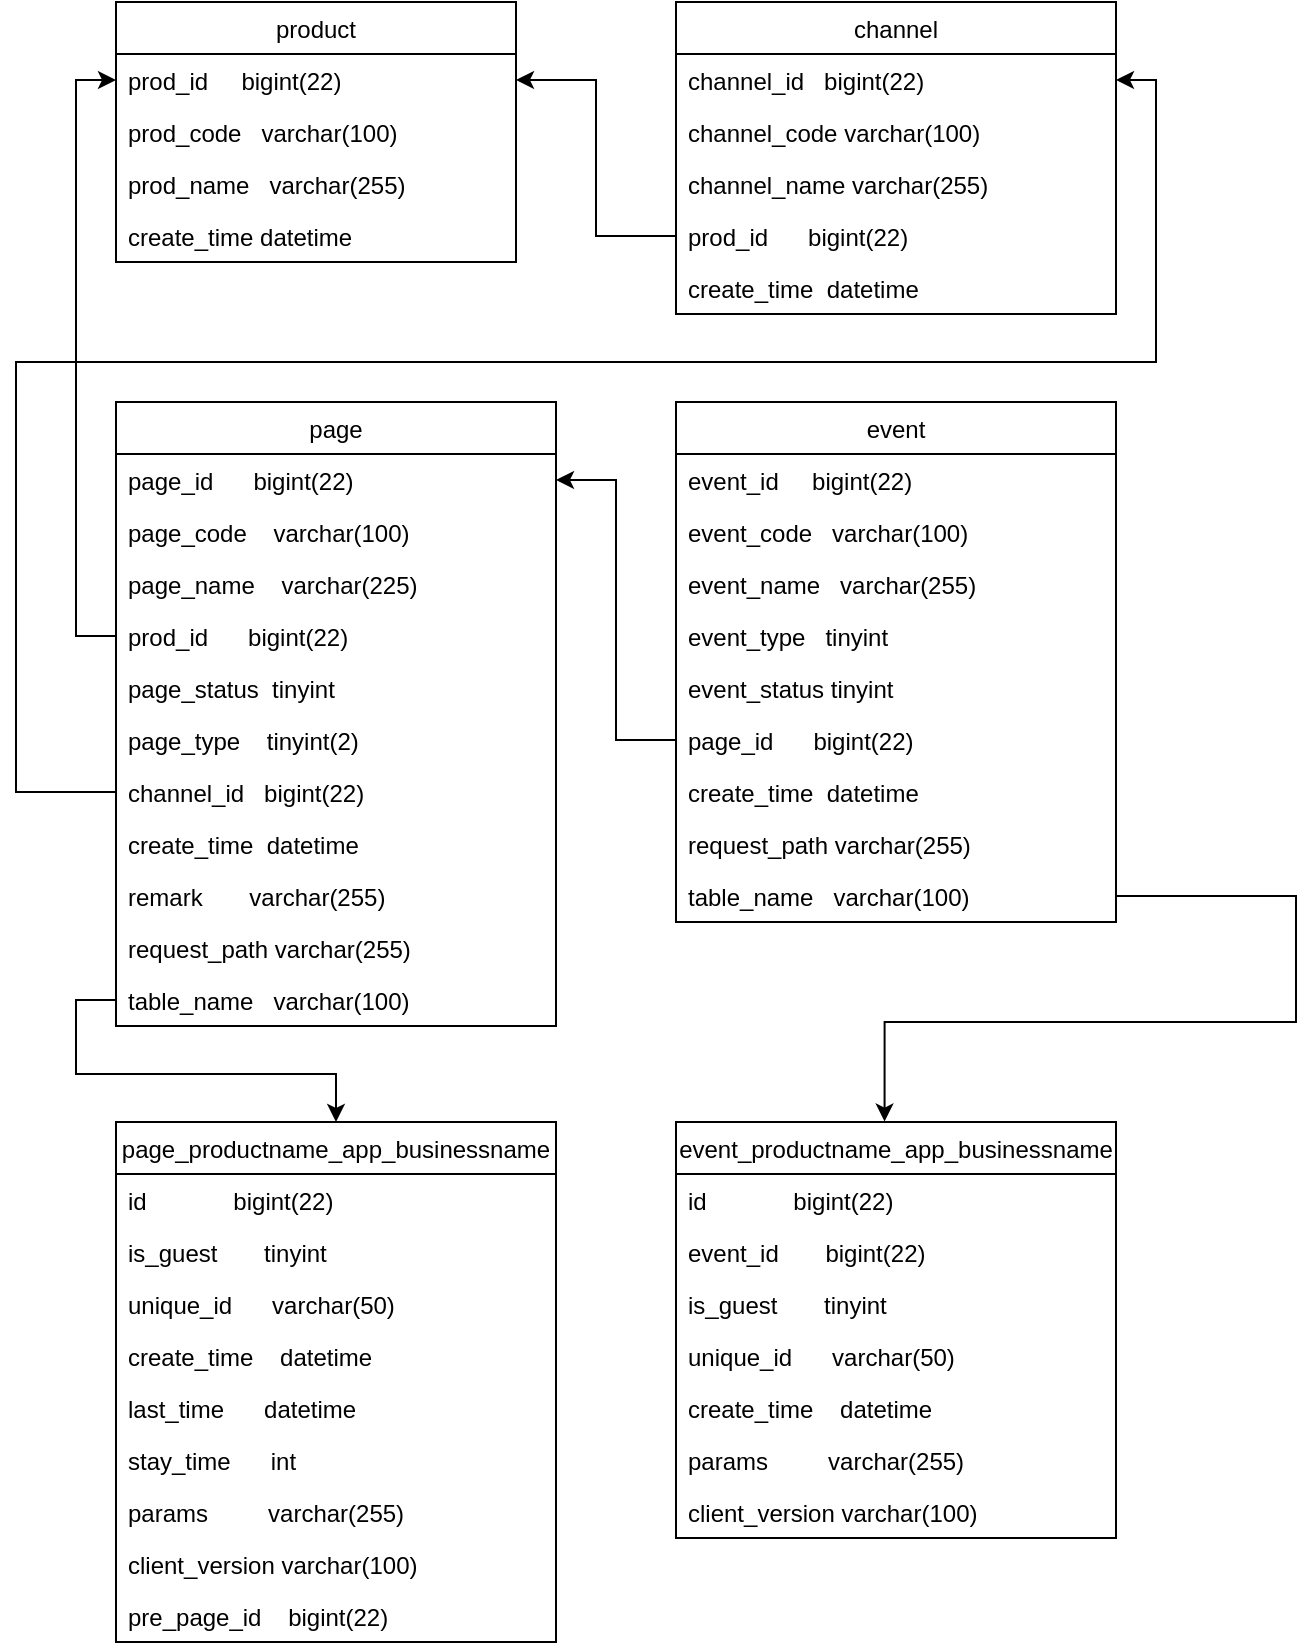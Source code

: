 <mxfile version="14.6.13" type="github">
  <diagram id="iwTj0vibkxEMLBBduAxx" name="第 1 页">
    <mxGraphModel dx="950" dy="435" grid="1" gridSize="10" guides="1" tooltips="1" connect="1" arrows="1" fold="1" page="1" pageScale="1" pageWidth="827" pageHeight="1169" math="0" shadow="0">
      <root>
        <mxCell id="0" />
        <mxCell id="1" parent="0" />
        <mxCell id="eVMJsNUpBM0sj28e-GxP-1" value="product" style="swimlane;fontStyle=0;childLayout=stackLayout;horizontal=1;startSize=26;fillColor=none;horizontalStack=0;resizeParent=1;resizeParentMax=0;resizeLast=0;collapsible=1;marginBottom=0;" parent="1" vertex="1">
          <mxGeometry x="100" y="120" width="200" height="130" as="geometry" />
        </mxCell>
        <mxCell id="eVMJsNUpBM0sj28e-GxP-2" value="prod_id     bigint(22)" style="text;strokeColor=none;fillColor=none;align=left;verticalAlign=top;spacingLeft=4;spacingRight=4;overflow=hidden;rotatable=0;points=[[0,0.5],[1,0.5]];portConstraint=eastwest;" parent="eVMJsNUpBM0sj28e-GxP-1" vertex="1">
          <mxGeometry y="26" width="200" height="26" as="geometry" />
        </mxCell>
        <mxCell id="eVMJsNUpBM0sj28e-GxP-3" value="prod_code   varchar(100) " style="text;strokeColor=none;fillColor=none;align=left;verticalAlign=top;spacingLeft=4;spacingRight=4;overflow=hidden;rotatable=0;points=[[0,0.5],[1,0.5]];portConstraint=eastwest;" parent="eVMJsNUpBM0sj28e-GxP-1" vertex="1">
          <mxGeometry y="52" width="200" height="26" as="geometry" />
        </mxCell>
        <mxCell id="eVMJsNUpBM0sj28e-GxP-4" value="prod_name   varchar(255) " style="text;strokeColor=none;fillColor=none;align=left;verticalAlign=top;spacingLeft=4;spacingRight=4;overflow=hidden;rotatable=0;points=[[0,0.5],[1,0.5]];portConstraint=eastwest;" parent="eVMJsNUpBM0sj28e-GxP-1" vertex="1">
          <mxGeometry y="78" width="200" height="26" as="geometry" />
        </mxCell>
        <mxCell id="eVMJsNUpBM0sj28e-GxP-5" value="create_time datetime" style="text;strokeColor=none;fillColor=none;align=left;verticalAlign=top;spacingLeft=4;spacingRight=4;overflow=hidden;rotatable=0;points=[[0,0.5],[1,0.5]];portConstraint=eastwest;" parent="eVMJsNUpBM0sj28e-GxP-1" vertex="1">
          <mxGeometry y="104" width="200" height="26" as="geometry" />
        </mxCell>
        <mxCell id="eVMJsNUpBM0sj28e-GxP-6" value="channel" style="swimlane;fontStyle=0;childLayout=stackLayout;horizontal=1;startSize=26;fillColor=none;horizontalStack=0;resizeParent=1;resizeParentMax=0;resizeLast=0;collapsible=1;marginBottom=0;" parent="1" vertex="1">
          <mxGeometry x="380" y="120" width="220" height="156" as="geometry" />
        </mxCell>
        <mxCell id="eVMJsNUpBM0sj28e-GxP-7" value="channel_id   bigint(22)" style="text;strokeColor=none;fillColor=none;align=left;verticalAlign=top;spacingLeft=4;spacingRight=4;overflow=hidden;rotatable=0;points=[[0,0.5],[1,0.5]];portConstraint=eastwest;" parent="eVMJsNUpBM0sj28e-GxP-6" vertex="1">
          <mxGeometry y="26" width="220" height="26" as="geometry" />
        </mxCell>
        <mxCell id="eVMJsNUpBM0sj28e-GxP-8" value="channel_code varchar(100)" style="text;strokeColor=none;fillColor=none;align=left;verticalAlign=top;spacingLeft=4;spacingRight=4;overflow=hidden;rotatable=0;points=[[0,0.5],[1,0.5]];portConstraint=eastwest;" parent="eVMJsNUpBM0sj28e-GxP-6" vertex="1">
          <mxGeometry y="52" width="220" height="26" as="geometry" />
        </mxCell>
        <mxCell id="eVMJsNUpBM0sj28e-GxP-9" value="channel_name varchar(255)" style="text;strokeColor=none;fillColor=none;align=left;verticalAlign=top;spacingLeft=4;spacingRight=4;overflow=hidden;rotatable=0;points=[[0,0.5],[1,0.5]];portConstraint=eastwest;" parent="eVMJsNUpBM0sj28e-GxP-6" vertex="1">
          <mxGeometry y="78" width="220" height="26" as="geometry" />
        </mxCell>
        <mxCell id="eVMJsNUpBM0sj28e-GxP-10" value="prod_id      bigint(22)" style="text;strokeColor=none;fillColor=none;align=left;verticalAlign=top;spacingLeft=4;spacingRight=4;overflow=hidden;rotatable=0;points=[[0,0.5],[1,0.5]];portConstraint=eastwest;" parent="eVMJsNUpBM0sj28e-GxP-6" vertex="1">
          <mxGeometry y="104" width="220" height="26" as="geometry" />
        </mxCell>
        <mxCell id="eVMJsNUpBM0sj28e-GxP-12" value="create_time  datetime" style="text;strokeColor=none;fillColor=none;align=left;verticalAlign=top;spacingLeft=4;spacingRight=4;overflow=hidden;rotatable=0;points=[[0,0.5],[1,0.5]];portConstraint=eastwest;" parent="eVMJsNUpBM0sj28e-GxP-6" vertex="1">
          <mxGeometry y="130" width="220" height="26" as="geometry" />
        </mxCell>
        <mxCell id="bQga--vCsH2C9X24fxby-1" value="page" style="swimlane;fontStyle=0;childLayout=stackLayout;horizontal=1;startSize=26;fillColor=none;horizontalStack=0;resizeParent=1;resizeParentMax=0;resizeLast=0;collapsible=1;marginBottom=0;" vertex="1" parent="1">
          <mxGeometry x="100" y="320" width="220" height="312" as="geometry" />
        </mxCell>
        <mxCell id="bQga--vCsH2C9X24fxby-2" value="page_id      bigint(22)" style="text;strokeColor=none;fillColor=none;align=left;verticalAlign=top;spacingLeft=4;spacingRight=4;overflow=hidden;rotatable=0;points=[[0,0.5],[1,0.5]];portConstraint=eastwest;" vertex="1" parent="bQga--vCsH2C9X24fxby-1">
          <mxGeometry y="26" width="220" height="26" as="geometry" />
        </mxCell>
        <mxCell id="bQga--vCsH2C9X24fxby-3" value="page_code    varchar(100)" style="text;strokeColor=none;fillColor=none;align=left;verticalAlign=top;spacingLeft=4;spacingRight=4;overflow=hidden;rotatable=0;points=[[0,0.5],[1,0.5]];portConstraint=eastwest;" vertex="1" parent="bQga--vCsH2C9X24fxby-1">
          <mxGeometry y="52" width="220" height="26" as="geometry" />
        </mxCell>
        <mxCell id="bQga--vCsH2C9X24fxby-4" value="page_name    varchar(225)" style="text;strokeColor=none;fillColor=none;align=left;verticalAlign=top;spacingLeft=4;spacingRight=4;overflow=hidden;rotatable=0;points=[[0,0.5],[1,0.5]];portConstraint=eastwest;" vertex="1" parent="bQga--vCsH2C9X24fxby-1">
          <mxGeometry y="78" width="220" height="26" as="geometry" />
        </mxCell>
        <mxCell id="bQga--vCsH2C9X24fxby-5" value="prod_id      bigint(22)" style="text;strokeColor=none;fillColor=none;align=left;verticalAlign=top;spacingLeft=4;spacingRight=4;overflow=hidden;rotatable=0;points=[[0,0.5],[1,0.5]];portConstraint=eastwest;" vertex="1" parent="bQga--vCsH2C9X24fxby-1">
          <mxGeometry y="104" width="220" height="26" as="geometry" />
        </mxCell>
        <mxCell id="bQga--vCsH2C9X24fxby-6" value="page_status  tinyint" style="text;strokeColor=none;fillColor=none;align=left;verticalAlign=top;spacingLeft=4;spacingRight=4;overflow=hidden;rotatable=0;points=[[0,0.5],[1,0.5]];portConstraint=eastwest;" vertex="1" parent="bQga--vCsH2C9X24fxby-1">
          <mxGeometry y="130" width="220" height="26" as="geometry" />
        </mxCell>
        <mxCell id="bQga--vCsH2C9X24fxby-7" value="page_type    tinyint(2)" style="text;strokeColor=none;fillColor=none;align=left;verticalAlign=top;spacingLeft=4;spacingRight=4;overflow=hidden;rotatable=0;points=[[0,0.5],[1,0.5]];portConstraint=eastwest;" vertex="1" parent="bQga--vCsH2C9X24fxby-1">
          <mxGeometry y="156" width="220" height="26" as="geometry" />
        </mxCell>
        <mxCell id="bQga--vCsH2C9X24fxby-8" value="channel_id   bigint(22)" style="text;strokeColor=none;fillColor=none;align=left;verticalAlign=top;spacingLeft=4;spacingRight=4;overflow=hidden;rotatable=0;points=[[0,0.5],[1,0.5]];portConstraint=eastwest;" vertex="1" parent="bQga--vCsH2C9X24fxby-1">
          <mxGeometry y="182" width="220" height="26" as="geometry" />
        </mxCell>
        <mxCell id="bQga--vCsH2C9X24fxby-9" value="create_time  datetime" style="text;strokeColor=none;fillColor=none;align=left;verticalAlign=top;spacingLeft=4;spacingRight=4;overflow=hidden;rotatable=0;points=[[0,0.5],[1,0.5]];portConstraint=eastwest;" vertex="1" parent="bQga--vCsH2C9X24fxby-1">
          <mxGeometry y="208" width="220" height="26" as="geometry" />
        </mxCell>
        <mxCell id="bQga--vCsH2C9X24fxby-12" value="remark       varchar(255)" style="text;strokeColor=none;fillColor=none;align=left;verticalAlign=top;spacingLeft=4;spacingRight=4;overflow=hidden;rotatable=0;points=[[0,0.5],[1,0.5]];portConstraint=eastwest;" vertex="1" parent="bQga--vCsH2C9X24fxby-1">
          <mxGeometry y="234" width="220" height="26" as="geometry" />
        </mxCell>
        <mxCell id="bQga--vCsH2C9X24fxby-13" value="request_path varchar(255)" style="text;strokeColor=none;fillColor=none;align=left;verticalAlign=top;spacingLeft=4;spacingRight=4;overflow=hidden;rotatable=0;points=[[0,0.5],[1,0.5]];portConstraint=eastwest;" vertex="1" parent="bQga--vCsH2C9X24fxby-1">
          <mxGeometry y="260" width="220" height="26" as="geometry" />
        </mxCell>
        <mxCell id="bQga--vCsH2C9X24fxby-14" value="table_name   varchar(100)" style="text;strokeColor=none;fillColor=none;align=left;verticalAlign=top;spacingLeft=4;spacingRight=4;overflow=hidden;rotatable=0;points=[[0,0.5],[1,0.5]];portConstraint=eastwest;" vertex="1" parent="bQga--vCsH2C9X24fxby-1">
          <mxGeometry y="286" width="220" height="26" as="geometry" />
        </mxCell>
        <mxCell id="bQga--vCsH2C9X24fxby-15" value="event" style="swimlane;fontStyle=0;childLayout=stackLayout;horizontal=1;startSize=26;fillColor=none;horizontalStack=0;resizeParent=1;resizeParentMax=0;resizeLast=0;collapsible=1;marginBottom=0;" vertex="1" parent="1">
          <mxGeometry x="380" y="320" width="220" height="260" as="geometry" />
        </mxCell>
        <mxCell id="bQga--vCsH2C9X24fxby-16" value="event_id     bigint(22)" style="text;strokeColor=none;fillColor=none;align=left;verticalAlign=top;spacingLeft=4;spacingRight=4;overflow=hidden;rotatable=0;points=[[0,0.5],[1,0.5]];portConstraint=eastwest;" vertex="1" parent="bQga--vCsH2C9X24fxby-15">
          <mxGeometry y="26" width="220" height="26" as="geometry" />
        </mxCell>
        <mxCell id="bQga--vCsH2C9X24fxby-17" value="event_code   varchar(100)" style="text;strokeColor=none;fillColor=none;align=left;verticalAlign=top;spacingLeft=4;spacingRight=4;overflow=hidden;rotatable=0;points=[[0,0.5],[1,0.5]];portConstraint=eastwest;" vertex="1" parent="bQga--vCsH2C9X24fxby-15">
          <mxGeometry y="52" width="220" height="26" as="geometry" />
        </mxCell>
        <mxCell id="bQga--vCsH2C9X24fxby-18" value="event_name   varchar(255)" style="text;strokeColor=none;fillColor=none;align=left;verticalAlign=top;spacingLeft=4;spacingRight=4;overflow=hidden;rotatable=0;points=[[0,0.5],[1,0.5]];portConstraint=eastwest;" vertex="1" parent="bQga--vCsH2C9X24fxby-15">
          <mxGeometry y="78" width="220" height="26" as="geometry" />
        </mxCell>
        <mxCell id="bQga--vCsH2C9X24fxby-19" value="event_type   tinyint" style="text;strokeColor=none;fillColor=none;align=left;verticalAlign=top;spacingLeft=4;spacingRight=4;overflow=hidden;rotatable=0;points=[[0,0.5],[1,0.5]];portConstraint=eastwest;" vertex="1" parent="bQga--vCsH2C9X24fxby-15">
          <mxGeometry y="104" width="220" height="26" as="geometry" />
        </mxCell>
        <mxCell id="bQga--vCsH2C9X24fxby-20" value="event_status tinyint" style="text;strokeColor=none;fillColor=none;align=left;verticalAlign=top;spacingLeft=4;spacingRight=4;overflow=hidden;rotatable=0;points=[[0,0.5],[1,0.5]];portConstraint=eastwest;" vertex="1" parent="bQga--vCsH2C9X24fxby-15">
          <mxGeometry y="130" width="220" height="26" as="geometry" />
        </mxCell>
        <mxCell id="bQga--vCsH2C9X24fxby-21" value="page_id      bigint(22)" style="text;strokeColor=none;fillColor=none;align=left;verticalAlign=top;spacingLeft=4;spacingRight=4;overflow=hidden;rotatable=0;points=[[0,0.5],[1,0.5]];portConstraint=eastwest;" vertex="1" parent="bQga--vCsH2C9X24fxby-15">
          <mxGeometry y="156" width="220" height="26" as="geometry" />
        </mxCell>
        <mxCell id="bQga--vCsH2C9X24fxby-22" value="create_time  datetime" style="text;strokeColor=none;fillColor=none;align=left;verticalAlign=top;spacingLeft=4;spacingRight=4;overflow=hidden;rotatable=0;points=[[0,0.5],[1,0.5]];portConstraint=eastwest;" vertex="1" parent="bQga--vCsH2C9X24fxby-15">
          <mxGeometry y="182" width="220" height="26" as="geometry" />
        </mxCell>
        <mxCell id="bQga--vCsH2C9X24fxby-23" value="request_path varchar(255)" style="text;strokeColor=none;fillColor=none;align=left;verticalAlign=top;spacingLeft=4;spacingRight=4;overflow=hidden;rotatable=0;points=[[0,0.5],[1,0.5]];portConstraint=eastwest;" vertex="1" parent="bQga--vCsH2C9X24fxby-15">
          <mxGeometry y="208" width="220" height="26" as="geometry" />
        </mxCell>
        <mxCell id="bQga--vCsH2C9X24fxby-24" value="table_name   varchar(100)" style="text;strokeColor=none;fillColor=none;align=left;verticalAlign=top;spacingLeft=4;spacingRight=4;overflow=hidden;rotatable=0;points=[[0,0.5],[1,0.5]];portConstraint=eastwest;" vertex="1" parent="bQga--vCsH2C9X24fxby-15">
          <mxGeometry y="234" width="220" height="26" as="geometry" />
        </mxCell>
        <mxCell id="bQga--vCsH2C9X24fxby-27" value="event_productname_app_businessname" style="swimlane;fontStyle=0;childLayout=stackLayout;horizontal=1;startSize=26;fillColor=none;horizontalStack=0;resizeParent=1;resizeParentMax=0;resizeLast=0;collapsible=1;marginBottom=0;" vertex="1" parent="1">
          <mxGeometry x="380" y="680" width="220" height="208" as="geometry" />
        </mxCell>
        <mxCell id="bQga--vCsH2C9X24fxby-28" value="id             bigint(22)" style="text;strokeColor=none;fillColor=none;align=left;verticalAlign=top;spacingLeft=4;spacingRight=4;overflow=hidden;rotatable=0;points=[[0,0.5],[1,0.5]];portConstraint=eastwest;" vertex="1" parent="bQga--vCsH2C9X24fxby-27">
          <mxGeometry y="26" width="220" height="26" as="geometry" />
        </mxCell>
        <mxCell id="bQga--vCsH2C9X24fxby-29" value="event_id       bigint(22)" style="text;strokeColor=none;fillColor=none;align=left;verticalAlign=top;spacingLeft=4;spacingRight=4;overflow=hidden;rotatable=0;points=[[0,0.5],[1,0.5]];portConstraint=eastwest;" vertex="1" parent="bQga--vCsH2C9X24fxby-27">
          <mxGeometry y="52" width="220" height="26" as="geometry" />
        </mxCell>
        <mxCell id="bQga--vCsH2C9X24fxby-30" value="is_guest       tinyint" style="text;strokeColor=none;fillColor=none;align=left;verticalAlign=top;spacingLeft=4;spacingRight=4;overflow=hidden;rotatable=0;points=[[0,0.5],[1,0.5]];portConstraint=eastwest;" vertex="1" parent="bQga--vCsH2C9X24fxby-27">
          <mxGeometry y="78" width="220" height="26" as="geometry" />
        </mxCell>
        <mxCell id="bQga--vCsH2C9X24fxby-31" value="unique_id      varchar(50)" style="text;strokeColor=none;fillColor=none;align=left;verticalAlign=top;spacingLeft=4;spacingRight=4;overflow=hidden;rotatable=0;points=[[0,0.5],[1,0.5]];portConstraint=eastwest;" vertex="1" parent="bQga--vCsH2C9X24fxby-27">
          <mxGeometry y="104" width="220" height="26" as="geometry" />
        </mxCell>
        <mxCell id="bQga--vCsH2C9X24fxby-32" value="create_time    datetime" style="text;strokeColor=none;fillColor=none;align=left;verticalAlign=top;spacingLeft=4;spacingRight=4;overflow=hidden;rotatable=0;points=[[0,0.5],[1,0.5]];portConstraint=eastwest;" vertex="1" parent="bQga--vCsH2C9X24fxby-27">
          <mxGeometry y="130" width="220" height="26" as="geometry" />
        </mxCell>
        <mxCell id="bQga--vCsH2C9X24fxby-33" value="params         varchar(255)" style="text;strokeColor=none;fillColor=none;align=left;verticalAlign=top;spacingLeft=4;spacingRight=4;overflow=hidden;rotatable=0;points=[[0,0.5],[1,0.5]];portConstraint=eastwest;" vertex="1" parent="bQga--vCsH2C9X24fxby-27">
          <mxGeometry y="156" width="220" height="26" as="geometry" />
        </mxCell>
        <mxCell id="bQga--vCsH2C9X24fxby-34" value="client_version varchar(100)" style="text;strokeColor=none;fillColor=none;align=left;verticalAlign=top;spacingLeft=4;spacingRight=4;overflow=hidden;rotatable=0;points=[[0,0.5],[1,0.5]];portConstraint=eastwest;" vertex="1" parent="bQga--vCsH2C9X24fxby-27">
          <mxGeometry y="182" width="220" height="26" as="geometry" />
        </mxCell>
        <mxCell id="bQga--vCsH2C9X24fxby-39" value="page_productname_app_businessname" style="swimlane;fontStyle=0;childLayout=stackLayout;horizontal=1;startSize=26;fillColor=none;horizontalStack=0;resizeParent=1;resizeParentMax=0;resizeLast=0;collapsible=1;marginBottom=0;" vertex="1" parent="1">
          <mxGeometry x="100" y="680" width="220" height="260" as="geometry" />
        </mxCell>
        <mxCell id="bQga--vCsH2C9X24fxby-40" value="id             bigint(22)" style="text;strokeColor=none;fillColor=none;align=left;verticalAlign=top;spacingLeft=4;spacingRight=4;overflow=hidden;rotatable=0;points=[[0,0.5],[1,0.5]];portConstraint=eastwest;" vertex="1" parent="bQga--vCsH2C9X24fxby-39">
          <mxGeometry y="26" width="220" height="26" as="geometry" />
        </mxCell>
        <mxCell id="bQga--vCsH2C9X24fxby-42" value="is_guest       tinyint" style="text;strokeColor=none;fillColor=none;align=left;verticalAlign=top;spacingLeft=4;spacingRight=4;overflow=hidden;rotatable=0;points=[[0,0.5],[1,0.5]];portConstraint=eastwest;" vertex="1" parent="bQga--vCsH2C9X24fxby-39">
          <mxGeometry y="52" width="220" height="26" as="geometry" />
        </mxCell>
        <mxCell id="bQga--vCsH2C9X24fxby-43" value="unique_id      varchar(50)" style="text;strokeColor=none;fillColor=none;align=left;verticalAlign=top;spacingLeft=4;spacingRight=4;overflow=hidden;rotatable=0;points=[[0,0.5],[1,0.5]];portConstraint=eastwest;" vertex="1" parent="bQga--vCsH2C9X24fxby-39">
          <mxGeometry y="78" width="220" height="26" as="geometry" />
        </mxCell>
        <mxCell id="bQga--vCsH2C9X24fxby-44" value="create_time    datetime" style="text;strokeColor=none;fillColor=none;align=left;verticalAlign=top;spacingLeft=4;spacingRight=4;overflow=hidden;rotatable=0;points=[[0,0.5],[1,0.5]];portConstraint=eastwest;" vertex="1" parent="bQga--vCsH2C9X24fxby-39">
          <mxGeometry y="104" width="220" height="26" as="geometry" />
        </mxCell>
        <mxCell id="bQga--vCsH2C9X24fxby-47" value="last_time      datetime" style="text;strokeColor=none;fillColor=none;align=left;verticalAlign=top;spacingLeft=4;spacingRight=4;overflow=hidden;rotatable=0;points=[[0,0.5],[1,0.5]];portConstraint=eastwest;" vertex="1" parent="bQga--vCsH2C9X24fxby-39">
          <mxGeometry y="130" width="220" height="26" as="geometry" />
        </mxCell>
        <mxCell id="bQga--vCsH2C9X24fxby-48" value="stay_time      int " style="text;strokeColor=none;fillColor=none;align=left;verticalAlign=top;spacingLeft=4;spacingRight=4;overflow=hidden;rotatable=0;points=[[0,0.5],[1,0.5]];portConstraint=eastwest;" vertex="1" parent="bQga--vCsH2C9X24fxby-39">
          <mxGeometry y="156" width="220" height="26" as="geometry" />
        </mxCell>
        <mxCell id="bQga--vCsH2C9X24fxby-45" value="params         varchar(255)" style="text;strokeColor=none;fillColor=none;align=left;verticalAlign=top;spacingLeft=4;spacingRight=4;overflow=hidden;rotatable=0;points=[[0,0.5],[1,0.5]];portConstraint=eastwest;" vertex="1" parent="bQga--vCsH2C9X24fxby-39">
          <mxGeometry y="182" width="220" height="26" as="geometry" />
        </mxCell>
        <mxCell id="bQga--vCsH2C9X24fxby-46" value="client_version varchar(100)" style="text;strokeColor=none;fillColor=none;align=left;verticalAlign=top;spacingLeft=4;spacingRight=4;overflow=hidden;rotatable=0;points=[[0,0.5],[1,0.5]];portConstraint=eastwest;" vertex="1" parent="bQga--vCsH2C9X24fxby-39">
          <mxGeometry y="208" width="220" height="26" as="geometry" />
        </mxCell>
        <mxCell id="bQga--vCsH2C9X24fxby-49" value="pre_page_id    bigint(22)" style="text;strokeColor=none;fillColor=none;align=left;verticalAlign=top;spacingLeft=4;spacingRight=4;overflow=hidden;rotatable=0;points=[[0,0.5],[1,0.5]];portConstraint=eastwest;" vertex="1" parent="bQga--vCsH2C9X24fxby-39">
          <mxGeometry y="234" width="220" height="26" as="geometry" />
        </mxCell>
        <mxCell id="bQga--vCsH2C9X24fxby-50" style="edgeStyle=orthogonalEdgeStyle;rounded=0;orthogonalLoop=1;jettySize=auto;html=1;exitX=0;exitY=0.5;exitDx=0;exitDy=0;entryX=1;entryY=0.5;entryDx=0;entryDy=0;" edge="1" parent="1" source="eVMJsNUpBM0sj28e-GxP-10" target="eVMJsNUpBM0sj28e-GxP-2">
          <mxGeometry relative="1" as="geometry" />
        </mxCell>
        <mxCell id="bQga--vCsH2C9X24fxby-51" style="edgeStyle=orthogonalEdgeStyle;rounded=0;orthogonalLoop=1;jettySize=auto;html=1;entryX=0;entryY=0.5;entryDx=0;entryDy=0;" edge="1" parent="1" source="bQga--vCsH2C9X24fxby-5" target="eVMJsNUpBM0sj28e-GxP-2">
          <mxGeometry relative="1" as="geometry" />
        </mxCell>
        <mxCell id="bQga--vCsH2C9X24fxby-52" style="edgeStyle=orthogonalEdgeStyle;rounded=0;orthogonalLoop=1;jettySize=auto;html=1;exitX=0;exitY=0.5;exitDx=0;exitDy=0;entryX=1;entryY=0.5;entryDx=0;entryDy=0;" edge="1" parent="1" source="bQga--vCsH2C9X24fxby-8" target="eVMJsNUpBM0sj28e-GxP-7">
          <mxGeometry relative="1" as="geometry">
            <Array as="points">
              <mxPoint x="50" y="515" />
              <mxPoint x="50" y="300" />
              <mxPoint x="620" y="300" />
              <mxPoint x="620" y="159" />
            </Array>
          </mxGeometry>
        </mxCell>
        <mxCell id="bQga--vCsH2C9X24fxby-53" style="edgeStyle=orthogonalEdgeStyle;rounded=0;orthogonalLoop=1;jettySize=auto;html=1;entryX=1;entryY=0.5;entryDx=0;entryDy=0;" edge="1" parent="1" source="bQga--vCsH2C9X24fxby-21" target="bQga--vCsH2C9X24fxby-2">
          <mxGeometry relative="1" as="geometry" />
        </mxCell>
        <mxCell id="bQga--vCsH2C9X24fxby-54" style="edgeStyle=orthogonalEdgeStyle;rounded=0;orthogonalLoop=1;jettySize=auto;html=1;" edge="1" parent="1" source="bQga--vCsH2C9X24fxby-14" target="bQga--vCsH2C9X24fxby-39">
          <mxGeometry relative="1" as="geometry" />
        </mxCell>
        <mxCell id="bQga--vCsH2C9X24fxby-56" style="edgeStyle=orthogonalEdgeStyle;rounded=0;orthogonalLoop=1;jettySize=auto;html=1;entryX=0.474;entryY=-0.001;entryDx=0;entryDy=0;entryPerimeter=0;" edge="1" parent="1" source="bQga--vCsH2C9X24fxby-24" target="bQga--vCsH2C9X24fxby-27">
          <mxGeometry relative="1" as="geometry">
            <Array as="points">
              <mxPoint x="690" y="567" />
              <mxPoint x="690" y="630" />
              <mxPoint x="484" y="630" />
            </Array>
          </mxGeometry>
        </mxCell>
      </root>
    </mxGraphModel>
  </diagram>
</mxfile>
